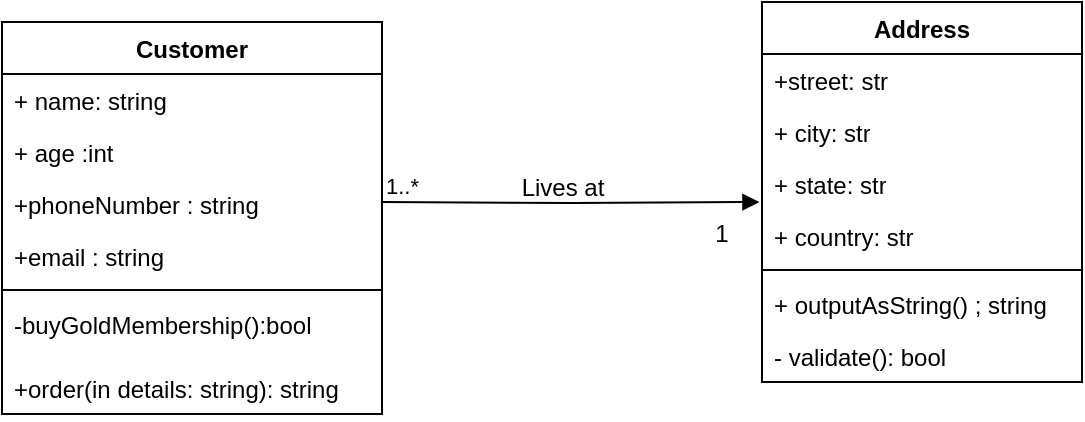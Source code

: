 <mxfile version="21.6.8" type="github">
  <diagram id="C5RBs43oDa-KdzZeNtuy" name="Page-1">
    <mxGraphModel dx="656" dy="361" grid="1" gridSize="10" guides="1" tooltips="1" connect="1" arrows="1" fold="1" page="1" pageScale="1" pageWidth="827" pageHeight="1169" math="0" shadow="0">
      <root>
        <mxCell id="WIyWlLk6GJQsqaUBKTNV-0" />
        <mxCell id="WIyWlLk6GJQsqaUBKTNV-1" parent="WIyWlLk6GJQsqaUBKTNV-0" />
        <mxCell id="FMW4XcTwHp0XAw8iDyuN-13" value="Customer" style="swimlane;fontStyle=1;align=center;verticalAlign=top;childLayout=stackLayout;horizontal=1;startSize=26;horizontalStack=0;resizeParent=1;resizeParentMax=0;resizeLast=0;collapsible=1;marginBottom=0;whiteSpace=wrap;html=1;" vertex="1" parent="WIyWlLk6GJQsqaUBKTNV-1">
          <mxGeometry x="180" y="80" width="190" height="196" as="geometry" />
        </mxCell>
        <mxCell id="FMW4XcTwHp0XAw8iDyuN-18" value="+ name: string" style="text;strokeColor=none;fillColor=none;align=left;verticalAlign=top;spacingLeft=4;spacingRight=4;overflow=hidden;rotatable=0;points=[[0,0.5],[1,0.5]];portConstraint=eastwest;whiteSpace=wrap;html=1;" vertex="1" parent="FMW4XcTwHp0XAw8iDyuN-13">
          <mxGeometry y="26" width="190" height="26" as="geometry" />
        </mxCell>
        <mxCell id="FMW4XcTwHp0XAw8iDyuN-22" value="+ age :int&amp;nbsp;" style="text;strokeColor=none;fillColor=none;align=left;verticalAlign=top;spacingLeft=4;spacingRight=4;overflow=hidden;rotatable=0;points=[[0,0.5],[1,0.5]];portConstraint=eastwest;whiteSpace=wrap;html=1;" vertex="1" parent="FMW4XcTwHp0XAw8iDyuN-13">
          <mxGeometry y="52" width="190" height="26" as="geometry" />
        </mxCell>
        <mxCell id="FMW4XcTwHp0XAw8iDyuN-21" value="+phoneNumber : string" style="text;strokeColor=none;fillColor=none;align=left;verticalAlign=top;spacingLeft=4;spacingRight=4;overflow=hidden;rotatable=0;points=[[0,0.5],[1,0.5]];portConstraint=eastwest;whiteSpace=wrap;html=1;" vertex="1" parent="FMW4XcTwHp0XAw8iDyuN-13">
          <mxGeometry y="78" width="190" height="26" as="geometry" />
        </mxCell>
        <mxCell id="FMW4XcTwHp0XAw8iDyuN-14" value="+email : string" style="text;strokeColor=none;fillColor=none;align=left;verticalAlign=top;spacingLeft=4;spacingRight=4;overflow=hidden;rotatable=0;points=[[0,0.5],[1,0.5]];portConstraint=eastwest;whiteSpace=wrap;html=1;" vertex="1" parent="FMW4XcTwHp0XAw8iDyuN-13">
          <mxGeometry y="104" width="190" height="26" as="geometry" />
        </mxCell>
        <mxCell id="FMW4XcTwHp0XAw8iDyuN-15" value="" style="line;strokeWidth=1;fillColor=none;align=left;verticalAlign=middle;spacingTop=-1;spacingLeft=3;spacingRight=3;rotatable=0;labelPosition=right;points=[];portConstraint=eastwest;strokeColor=inherit;" vertex="1" parent="FMW4XcTwHp0XAw8iDyuN-13">
          <mxGeometry y="130" width="190" height="8" as="geometry" />
        </mxCell>
        <mxCell id="FMW4XcTwHp0XAw8iDyuN-16" value="-buyGoldMembership():bool" style="text;strokeColor=none;fillColor=none;align=left;verticalAlign=top;spacingLeft=4;spacingRight=4;overflow=hidden;rotatable=0;points=[[0,0.5],[1,0.5]];portConstraint=eastwest;whiteSpace=wrap;html=1;" vertex="1" parent="FMW4XcTwHp0XAw8iDyuN-13">
          <mxGeometry y="138" width="190" height="32" as="geometry" />
        </mxCell>
        <mxCell id="FMW4XcTwHp0XAw8iDyuN-48" value="+order(in details: string): string" style="text;strokeColor=none;fillColor=none;align=left;verticalAlign=top;spacingLeft=4;spacingRight=4;overflow=hidden;rotatable=0;points=[[0,0.5],[1,0.5]];portConstraint=eastwest;whiteSpace=wrap;html=1;" vertex="1" parent="FMW4XcTwHp0XAw8iDyuN-13">
          <mxGeometry y="170" width="190" height="26" as="geometry" />
        </mxCell>
        <mxCell id="FMW4XcTwHp0XAw8iDyuN-23" value="Address" style="swimlane;fontStyle=1;align=center;verticalAlign=top;childLayout=stackLayout;horizontal=1;startSize=26;horizontalStack=0;resizeParent=1;resizeParentMax=0;resizeLast=0;collapsible=1;marginBottom=0;whiteSpace=wrap;html=1;" vertex="1" parent="WIyWlLk6GJQsqaUBKTNV-1">
          <mxGeometry x="560" y="70" width="160" height="190" as="geometry" />
        </mxCell>
        <mxCell id="FMW4XcTwHp0XAw8iDyuN-24" value="+street: str" style="text;strokeColor=none;fillColor=none;align=left;verticalAlign=top;spacingLeft=4;spacingRight=4;overflow=hidden;rotatable=0;points=[[0,0.5],[1,0.5]];portConstraint=eastwest;whiteSpace=wrap;html=1;" vertex="1" parent="FMW4XcTwHp0XAw8iDyuN-23">
          <mxGeometry y="26" width="160" height="26" as="geometry" />
        </mxCell>
        <mxCell id="FMW4XcTwHp0XAw8iDyuN-30" value="+ city: str" style="text;strokeColor=none;fillColor=none;align=left;verticalAlign=top;spacingLeft=4;spacingRight=4;overflow=hidden;rotatable=0;points=[[0,0.5],[1,0.5]];portConstraint=eastwest;whiteSpace=wrap;html=1;" vertex="1" parent="FMW4XcTwHp0XAw8iDyuN-23">
          <mxGeometry y="52" width="160" height="26" as="geometry" />
        </mxCell>
        <mxCell id="FMW4XcTwHp0XAw8iDyuN-29" value="+ state: str" style="text;strokeColor=none;fillColor=none;align=left;verticalAlign=top;spacingLeft=4;spacingRight=4;overflow=hidden;rotatable=0;points=[[0,0.5],[1,0.5]];portConstraint=eastwest;whiteSpace=wrap;html=1;" vertex="1" parent="FMW4XcTwHp0XAw8iDyuN-23">
          <mxGeometry y="78" width="160" height="26" as="geometry" />
        </mxCell>
        <mxCell id="FMW4XcTwHp0XAw8iDyuN-31" value="+ country: str" style="text;strokeColor=none;fillColor=none;align=left;verticalAlign=top;spacingLeft=4;spacingRight=4;overflow=hidden;rotatable=0;points=[[0,0.5],[1,0.5]];portConstraint=eastwest;whiteSpace=wrap;html=1;" vertex="1" parent="FMW4XcTwHp0XAw8iDyuN-23">
          <mxGeometry y="104" width="160" height="26" as="geometry" />
        </mxCell>
        <mxCell id="FMW4XcTwHp0XAw8iDyuN-25" value="" style="line;strokeWidth=1;fillColor=none;align=left;verticalAlign=middle;spacingTop=-1;spacingLeft=3;spacingRight=3;rotatable=0;labelPosition=right;points=[];portConstraint=eastwest;strokeColor=inherit;" vertex="1" parent="FMW4XcTwHp0XAw8iDyuN-23">
          <mxGeometry y="130" width="160" height="8" as="geometry" />
        </mxCell>
        <mxCell id="FMW4XcTwHp0XAw8iDyuN-32" value="+ outputAsString() ; string" style="text;strokeColor=none;fillColor=none;align=left;verticalAlign=top;spacingLeft=4;spacingRight=4;overflow=hidden;rotatable=0;points=[[0,0.5],[1,0.5]];portConstraint=eastwest;whiteSpace=wrap;html=1;" vertex="1" parent="FMW4XcTwHp0XAw8iDyuN-23">
          <mxGeometry y="138" width="160" height="26" as="geometry" />
        </mxCell>
        <mxCell id="FMW4XcTwHp0XAw8iDyuN-26" value="- validate(): bool" style="text;strokeColor=none;fillColor=none;align=left;verticalAlign=top;spacingLeft=4;spacingRight=4;overflow=hidden;rotatable=0;points=[[0,0.5],[1,0.5]];portConstraint=eastwest;whiteSpace=wrap;html=1;" vertex="1" parent="FMW4XcTwHp0XAw8iDyuN-23">
          <mxGeometry y="164" width="160" height="26" as="geometry" />
        </mxCell>
        <mxCell id="FMW4XcTwHp0XAw8iDyuN-39" value="" style="endArrow=block;endFill=1;html=1;edgeStyle=orthogonalEdgeStyle;align=left;verticalAlign=top;rounded=0;entryX=-0.008;entryY=0.846;entryDx=0;entryDy=0;entryPerimeter=0;" edge="1" parent="WIyWlLk6GJQsqaUBKTNV-1" target="FMW4XcTwHp0XAw8iDyuN-29">
          <mxGeometry x="-1" relative="1" as="geometry">
            <mxPoint x="370" y="170" as="sourcePoint" />
            <mxPoint x="530" y="170" as="targetPoint" />
          </mxGeometry>
        </mxCell>
        <mxCell id="FMW4XcTwHp0XAw8iDyuN-40" value="1..*" style="edgeLabel;resizable=0;html=1;align=left;verticalAlign=bottom;" connectable="0" vertex="1" parent="FMW4XcTwHp0XAw8iDyuN-39">
          <mxGeometry x="-1" relative="1" as="geometry" />
        </mxCell>
        <mxCell id="FMW4XcTwHp0XAw8iDyuN-43" value="Lives at" style="text;html=1;align=center;verticalAlign=middle;resizable=0;points=[];autosize=1;strokeColor=none;fillColor=none;" vertex="1" parent="WIyWlLk6GJQsqaUBKTNV-1">
          <mxGeometry x="430" y="148" width="60" height="30" as="geometry" />
        </mxCell>
        <mxCell id="FMW4XcTwHp0XAw8iDyuN-44" value="1&lt;br&gt;" style="text;html=1;strokeColor=none;fillColor=none;align=center;verticalAlign=middle;whiteSpace=wrap;rounded=0;" vertex="1" parent="WIyWlLk6GJQsqaUBKTNV-1">
          <mxGeometry x="530" y="178" width="20" height="16" as="geometry" />
        </mxCell>
      </root>
    </mxGraphModel>
  </diagram>
</mxfile>
